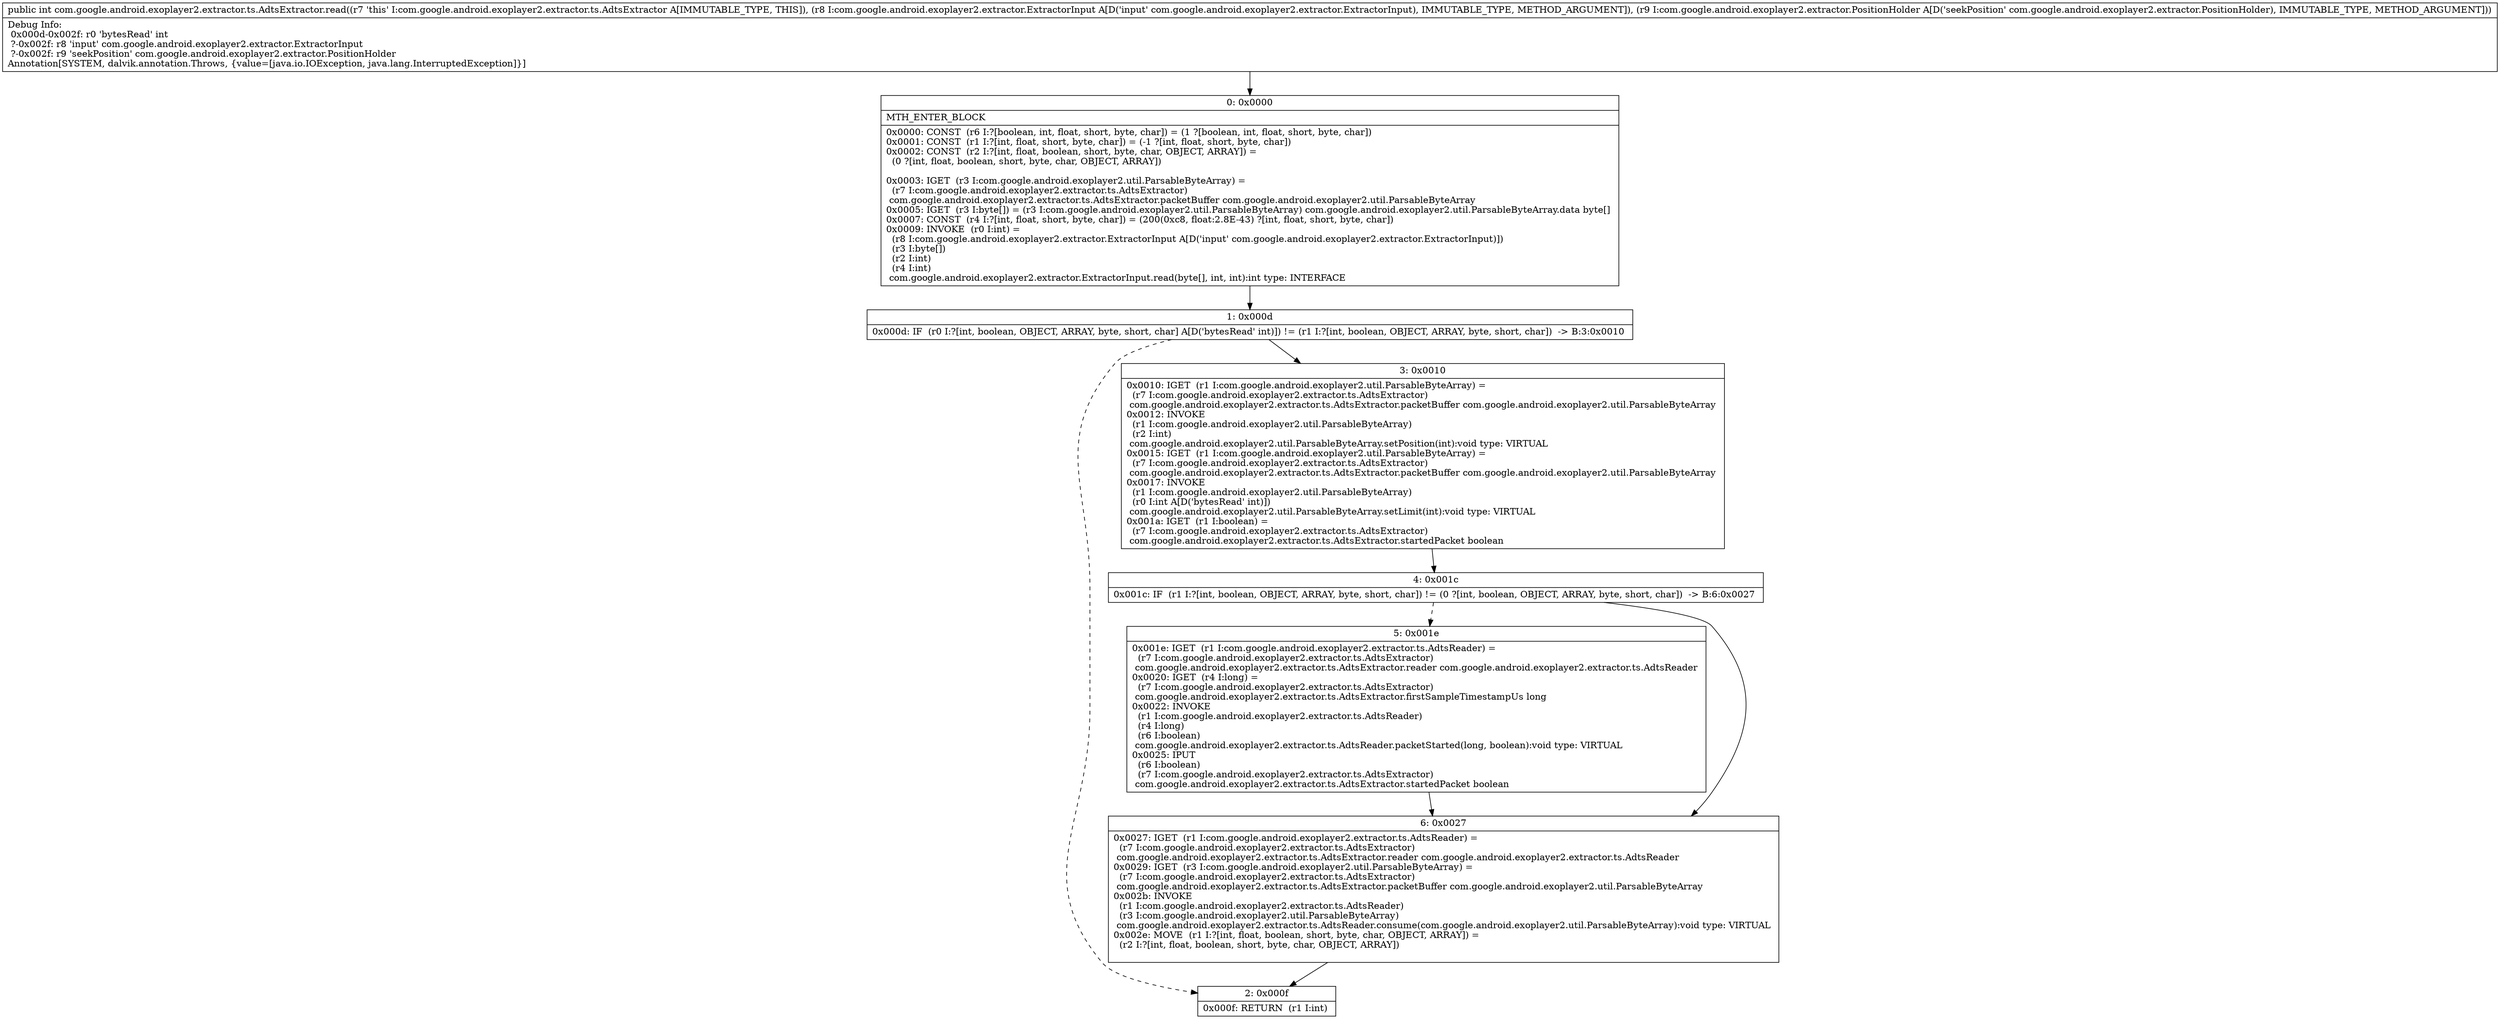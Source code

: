 digraph "CFG forcom.google.android.exoplayer2.extractor.ts.AdtsExtractor.read(Lcom\/google\/android\/exoplayer2\/extractor\/ExtractorInput;Lcom\/google\/android\/exoplayer2\/extractor\/PositionHolder;)I" {
Node_0 [shape=record,label="{0\:\ 0x0000|MTH_ENTER_BLOCK\l|0x0000: CONST  (r6 I:?[boolean, int, float, short, byte, char]) = (1 ?[boolean, int, float, short, byte, char]) \l0x0001: CONST  (r1 I:?[int, float, short, byte, char]) = (\-1 ?[int, float, short, byte, char]) \l0x0002: CONST  (r2 I:?[int, float, boolean, short, byte, char, OBJECT, ARRAY]) = \l  (0 ?[int, float, boolean, short, byte, char, OBJECT, ARRAY])\l \l0x0003: IGET  (r3 I:com.google.android.exoplayer2.util.ParsableByteArray) = \l  (r7 I:com.google.android.exoplayer2.extractor.ts.AdtsExtractor)\l com.google.android.exoplayer2.extractor.ts.AdtsExtractor.packetBuffer com.google.android.exoplayer2.util.ParsableByteArray \l0x0005: IGET  (r3 I:byte[]) = (r3 I:com.google.android.exoplayer2.util.ParsableByteArray) com.google.android.exoplayer2.util.ParsableByteArray.data byte[] \l0x0007: CONST  (r4 I:?[int, float, short, byte, char]) = (200(0xc8, float:2.8E\-43) ?[int, float, short, byte, char]) \l0x0009: INVOKE  (r0 I:int) = \l  (r8 I:com.google.android.exoplayer2.extractor.ExtractorInput A[D('input' com.google.android.exoplayer2.extractor.ExtractorInput)])\l  (r3 I:byte[])\l  (r2 I:int)\l  (r4 I:int)\l com.google.android.exoplayer2.extractor.ExtractorInput.read(byte[], int, int):int type: INTERFACE \l}"];
Node_1 [shape=record,label="{1\:\ 0x000d|0x000d: IF  (r0 I:?[int, boolean, OBJECT, ARRAY, byte, short, char] A[D('bytesRead' int)]) != (r1 I:?[int, boolean, OBJECT, ARRAY, byte, short, char])  \-\> B:3:0x0010 \l}"];
Node_2 [shape=record,label="{2\:\ 0x000f|0x000f: RETURN  (r1 I:int) \l}"];
Node_3 [shape=record,label="{3\:\ 0x0010|0x0010: IGET  (r1 I:com.google.android.exoplayer2.util.ParsableByteArray) = \l  (r7 I:com.google.android.exoplayer2.extractor.ts.AdtsExtractor)\l com.google.android.exoplayer2.extractor.ts.AdtsExtractor.packetBuffer com.google.android.exoplayer2.util.ParsableByteArray \l0x0012: INVOKE  \l  (r1 I:com.google.android.exoplayer2.util.ParsableByteArray)\l  (r2 I:int)\l com.google.android.exoplayer2.util.ParsableByteArray.setPosition(int):void type: VIRTUAL \l0x0015: IGET  (r1 I:com.google.android.exoplayer2.util.ParsableByteArray) = \l  (r7 I:com.google.android.exoplayer2.extractor.ts.AdtsExtractor)\l com.google.android.exoplayer2.extractor.ts.AdtsExtractor.packetBuffer com.google.android.exoplayer2.util.ParsableByteArray \l0x0017: INVOKE  \l  (r1 I:com.google.android.exoplayer2.util.ParsableByteArray)\l  (r0 I:int A[D('bytesRead' int)])\l com.google.android.exoplayer2.util.ParsableByteArray.setLimit(int):void type: VIRTUAL \l0x001a: IGET  (r1 I:boolean) = \l  (r7 I:com.google.android.exoplayer2.extractor.ts.AdtsExtractor)\l com.google.android.exoplayer2.extractor.ts.AdtsExtractor.startedPacket boolean \l}"];
Node_4 [shape=record,label="{4\:\ 0x001c|0x001c: IF  (r1 I:?[int, boolean, OBJECT, ARRAY, byte, short, char]) != (0 ?[int, boolean, OBJECT, ARRAY, byte, short, char])  \-\> B:6:0x0027 \l}"];
Node_5 [shape=record,label="{5\:\ 0x001e|0x001e: IGET  (r1 I:com.google.android.exoplayer2.extractor.ts.AdtsReader) = \l  (r7 I:com.google.android.exoplayer2.extractor.ts.AdtsExtractor)\l com.google.android.exoplayer2.extractor.ts.AdtsExtractor.reader com.google.android.exoplayer2.extractor.ts.AdtsReader \l0x0020: IGET  (r4 I:long) = \l  (r7 I:com.google.android.exoplayer2.extractor.ts.AdtsExtractor)\l com.google.android.exoplayer2.extractor.ts.AdtsExtractor.firstSampleTimestampUs long \l0x0022: INVOKE  \l  (r1 I:com.google.android.exoplayer2.extractor.ts.AdtsReader)\l  (r4 I:long)\l  (r6 I:boolean)\l com.google.android.exoplayer2.extractor.ts.AdtsReader.packetStarted(long, boolean):void type: VIRTUAL \l0x0025: IPUT  \l  (r6 I:boolean)\l  (r7 I:com.google.android.exoplayer2.extractor.ts.AdtsExtractor)\l com.google.android.exoplayer2.extractor.ts.AdtsExtractor.startedPacket boolean \l}"];
Node_6 [shape=record,label="{6\:\ 0x0027|0x0027: IGET  (r1 I:com.google.android.exoplayer2.extractor.ts.AdtsReader) = \l  (r7 I:com.google.android.exoplayer2.extractor.ts.AdtsExtractor)\l com.google.android.exoplayer2.extractor.ts.AdtsExtractor.reader com.google.android.exoplayer2.extractor.ts.AdtsReader \l0x0029: IGET  (r3 I:com.google.android.exoplayer2.util.ParsableByteArray) = \l  (r7 I:com.google.android.exoplayer2.extractor.ts.AdtsExtractor)\l com.google.android.exoplayer2.extractor.ts.AdtsExtractor.packetBuffer com.google.android.exoplayer2.util.ParsableByteArray \l0x002b: INVOKE  \l  (r1 I:com.google.android.exoplayer2.extractor.ts.AdtsReader)\l  (r3 I:com.google.android.exoplayer2.util.ParsableByteArray)\l com.google.android.exoplayer2.extractor.ts.AdtsReader.consume(com.google.android.exoplayer2.util.ParsableByteArray):void type: VIRTUAL \l0x002e: MOVE  (r1 I:?[int, float, boolean, short, byte, char, OBJECT, ARRAY]) = \l  (r2 I:?[int, float, boolean, short, byte, char, OBJECT, ARRAY])\l \l}"];
MethodNode[shape=record,label="{public int com.google.android.exoplayer2.extractor.ts.AdtsExtractor.read((r7 'this' I:com.google.android.exoplayer2.extractor.ts.AdtsExtractor A[IMMUTABLE_TYPE, THIS]), (r8 I:com.google.android.exoplayer2.extractor.ExtractorInput A[D('input' com.google.android.exoplayer2.extractor.ExtractorInput), IMMUTABLE_TYPE, METHOD_ARGUMENT]), (r9 I:com.google.android.exoplayer2.extractor.PositionHolder A[D('seekPosition' com.google.android.exoplayer2.extractor.PositionHolder), IMMUTABLE_TYPE, METHOD_ARGUMENT]))  | Debug Info:\l  0x000d\-0x002f: r0 'bytesRead' int\l  ?\-0x002f: r8 'input' com.google.android.exoplayer2.extractor.ExtractorInput\l  ?\-0x002f: r9 'seekPosition' com.google.android.exoplayer2.extractor.PositionHolder\lAnnotation[SYSTEM, dalvik.annotation.Throws, \{value=[java.io.IOException, java.lang.InterruptedException]\}]\l}"];
MethodNode -> Node_0;
Node_0 -> Node_1;
Node_1 -> Node_2[style=dashed];
Node_1 -> Node_3;
Node_3 -> Node_4;
Node_4 -> Node_5[style=dashed];
Node_4 -> Node_6;
Node_5 -> Node_6;
Node_6 -> Node_2;
}


